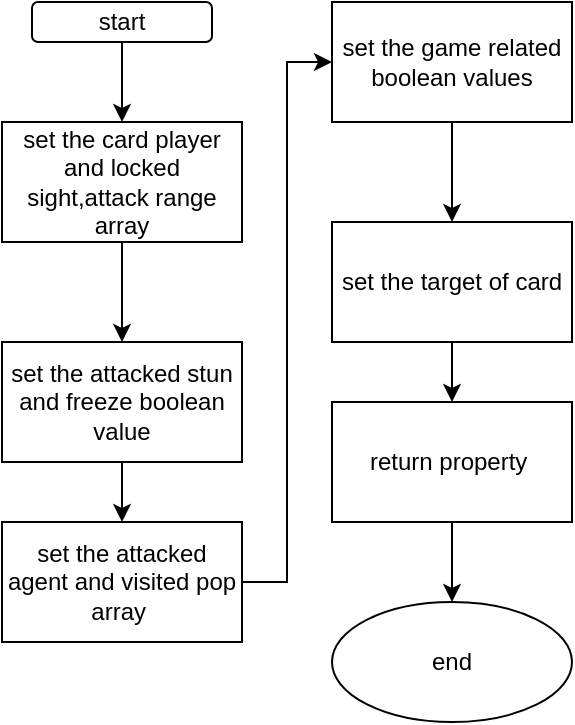 <mxfile version="17.4.6" type="github">
  <diagram id="j94_6zL69dC6i-45bA3V" name="Page-1">
    <mxGraphModel dx="1038" dy="579" grid="1" gridSize="10" guides="1" tooltips="1" connect="1" arrows="1" fold="1" page="1" pageScale="1" pageWidth="850" pageHeight="1100" math="0" shadow="0">
      <root>
        <mxCell id="0" />
        <mxCell id="1" parent="0" />
        <mxCell id="HkqiuHNYSAUAg6Xflvkw-3" value="" style="edgeStyle=orthogonalEdgeStyle;rounded=0;orthogonalLoop=1;jettySize=auto;html=1;" edge="1" parent="1" source="HkqiuHNYSAUAg6Xflvkw-1" target="HkqiuHNYSAUAg6Xflvkw-2">
          <mxGeometry relative="1" as="geometry" />
        </mxCell>
        <mxCell id="HkqiuHNYSAUAg6Xflvkw-1" value="start" style="rounded=1;whiteSpace=wrap;html=1;" vertex="1" parent="1">
          <mxGeometry x="210" y="30" width="90" height="20" as="geometry" />
        </mxCell>
        <mxCell id="HkqiuHNYSAUAg6Xflvkw-5" value="" style="edgeStyle=orthogonalEdgeStyle;rounded=0;orthogonalLoop=1;jettySize=auto;html=1;" edge="1" parent="1" source="HkqiuHNYSAUAg6Xflvkw-2" target="HkqiuHNYSAUAg6Xflvkw-4">
          <mxGeometry relative="1" as="geometry" />
        </mxCell>
        <mxCell id="HkqiuHNYSAUAg6Xflvkw-2" value="set the card player and locked sight,attack range array" style="rounded=0;whiteSpace=wrap;html=1;" vertex="1" parent="1">
          <mxGeometry x="195" y="90" width="120" height="60" as="geometry" />
        </mxCell>
        <mxCell id="HkqiuHNYSAUAg6Xflvkw-7" value="" style="edgeStyle=orthogonalEdgeStyle;rounded=0;orthogonalLoop=1;jettySize=auto;html=1;" edge="1" parent="1" source="HkqiuHNYSAUAg6Xflvkw-4" target="HkqiuHNYSAUAg6Xflvkw-6">
          <mxGeometry relative="1" as="geometry" />
        </mxCell>
        <mxCell id="HkqiuHNYSAUAg6Xflvkw-4" value="set the attacked stun and freeze boolean value" style="whiteSpace=wrap;html=1;rounded=0;" vertex="1" parent="1">
          <mxGeometry x="195" y="200" width="120" height="60" as="geometry" />
        </mxCell>
        <mxCell id="HkqiuHNYSAUAg6Xflvkw-9" value="" style="edgeStyle=orthogonalEdgeStyle;rounded=0;orthogonalLoop=1;jettySize=auto;html=1;entryX=0;entryY=0.5;entryDx=0;entryDy=0;" edge="1" parent="1" source="HkqiuHNYSAUAg6Xflvkw-6" target="HkqiuHNYSAUAg6Xflvkw-8">
          <mxGeometry relative="1" as="geometry" />
        </mxCell>
        <mxCell id="HkqiuHNYSAUAg6Xflvkw-6" value="set the attacked agent and visited pop array&amp;nbsp;" style="whiteSpace=wrap;html=1;rounded=0;" vertex="1" parent="1">
          <mxGeometry x="195" y="290" width="120" height="60" as="geometry" />
        </mxCell>
        <mxCell id="HkqiuHNYSAUAg6Xflvkw-11" value="" style="edgeStyle=orthogonalEdgeStyle;rounded=0;orthogonalLoop=1;jettySize=auto;html=1;" edge="1" parent="1" source="HkqiuHNYSAUAg6Xflvkw-8" target="HkqiuHNYSAUAg6Xflvkw-10">
          <mxGeometry relative="1" as="geometry" />
        </mxCell>
        <mxCell id="HkqiuHNYSAUAg6Xflvkw-8" value="set the game related boolean values" style="whiteSpace=wrap;html=1;rounded=0;" vertex="1" parent="1">
          <mxGeometry x="360" y="30" width="120" height="60" as="geometry" />
        </mxCell>
        <mxCell id="HkqiuHNYSAUAg6Xflvkw-13" value="" style="edgeStyle=orthogonalEdgeStyle;rounded=0;orthogonalLoop=1;jettySize=auto;html=1;" edge="1" parent="1" source="HkqiuHNYSAUAg6Xflvkw-10" target="HkqiuHNYSAUAg6Xflvkw-12">
          <mxGeometry relative="1" as="geometry" />
        </mxCell>
        <mxCell id="HkqiuHNYSAUAg6Xflvkw-10" value="set the target of card" style="whiteSpace=wrap;html=1;rounded=0;" vertex="1" parent="1">
          <mxGeometry x="360" y="140" width="120" height="60" as="geometry" />
        </mxCell>
        <mxCell id="HkqiuHNYSAUAg6Xflvkw-15" value="" style="edgeStyle=orthogonalEdgeStyle;rounded=0;orthogonalLoop=1;jettySize=auto;html=1;" edge="1" parent="1" source="HkqiuHNYSAUAg6Xflvkw-12" target="HkqiuHNYSAUAg6Xflvkw-14">
          <mxGeometry relative="1" as="geometry" />
        </mxCell>
        <mxCell id="HkqiuHNYSAUAg6Xflvkw-12" value="return property&amp;nbsp;" style="whiteSpace=wrap;html=1;rounded=0;" vertex="1" parent="1">
          <mxGeometry x="360" y="230" width="120" height="60" as="geometry" />
        </mxCell>
        <mxCell id="HkqiuHNYSAUAg6Xflvkw-14" value="end" style="ellipse;whiteSpace=wrap;html=1;rounded=0;" vertex="1" parent="1">
          <mxGeometry x="360" y="330" width="120" height="60" as="geometry" />
        </mxCell>
      </root>
    </mxGraphModel>
  </diagram>
</mxfile>
